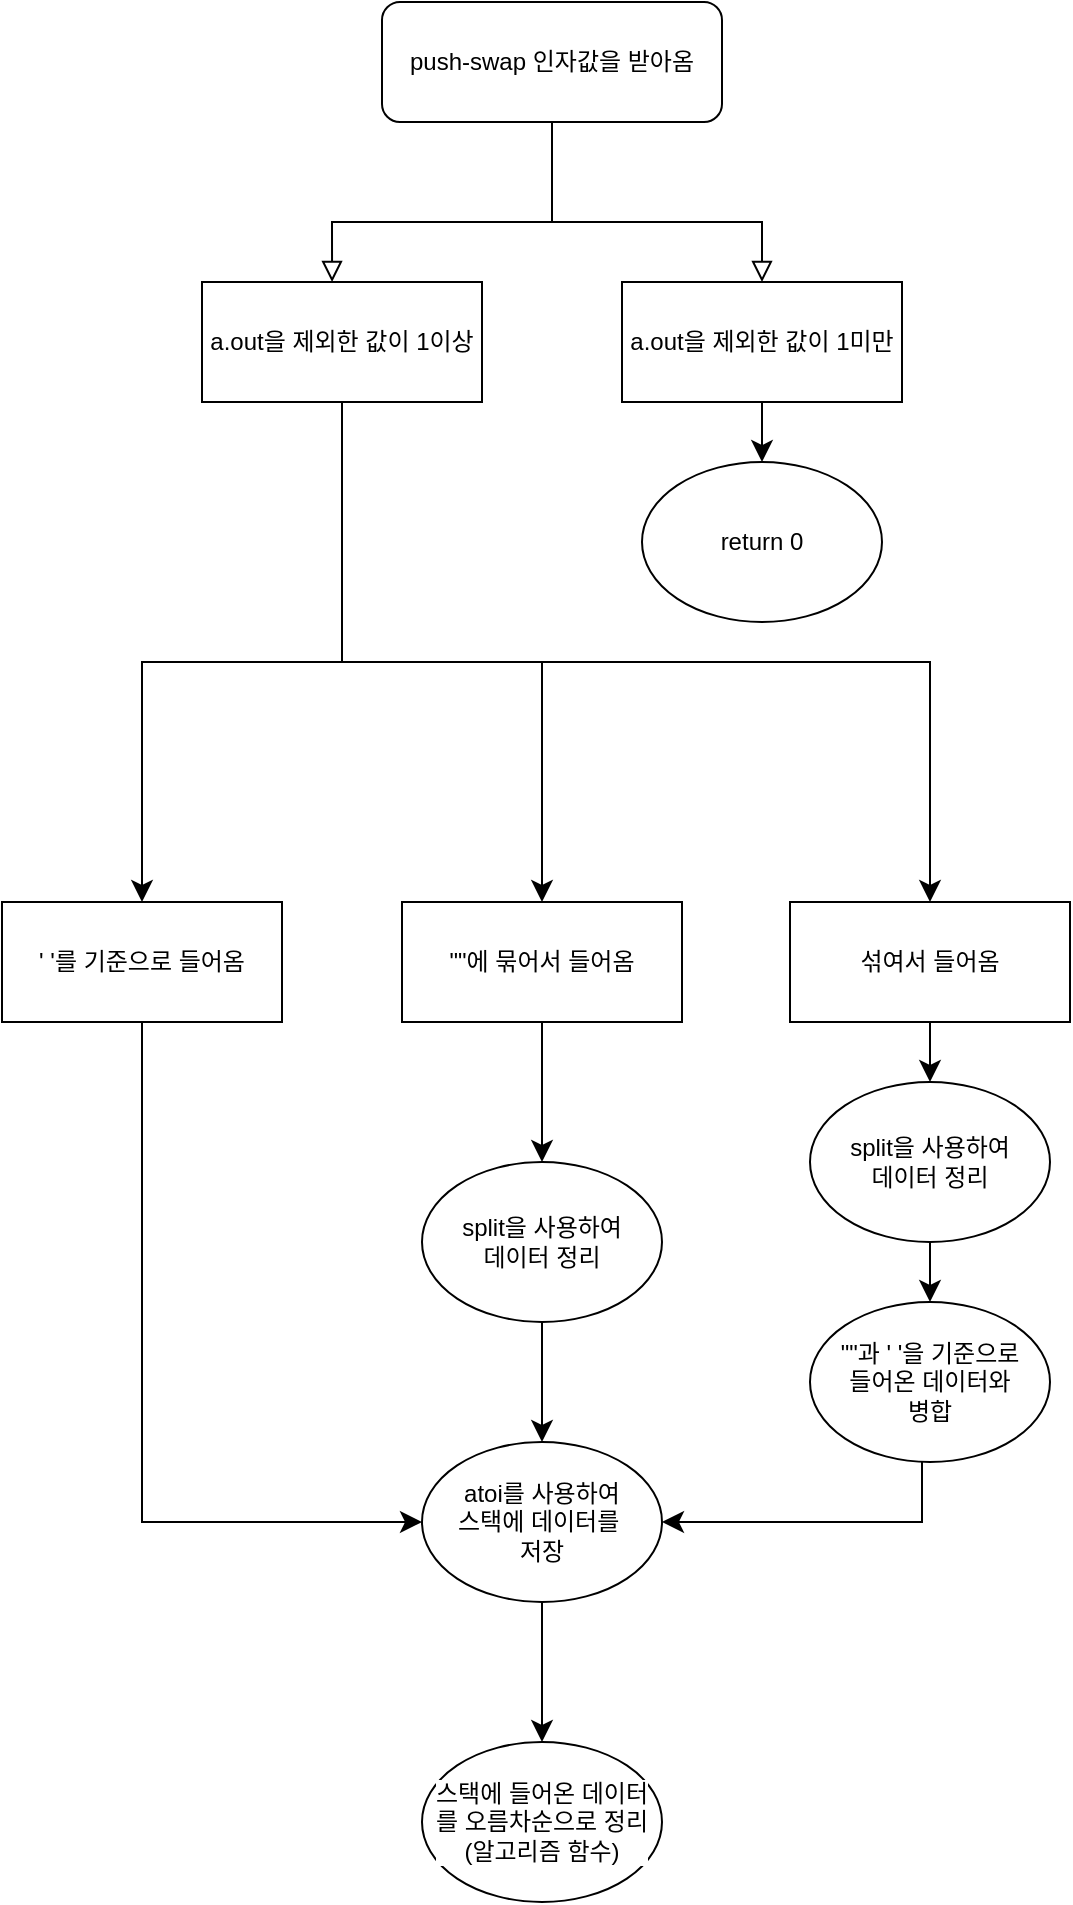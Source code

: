 <mxfile version="24.8.6">
  <diagram id="C5RBs43oDa-KdzZeNtuy" name="Page-1">
    <mxGraphModel dx="893" dy="1051" grid="1" gridSize="10" guides="1" tooltips="1" connect="1" arrows="1" fold="1" page="1" pageScale="1" pageWidth="827" pageHeight="1169" math="0" shadow="0">
      <root>
        <mxCell id="WIyWlLk6GJQsqaUBKTNV-0" />
        <mxCell id="WIyWlLk6GJQsqaUBKTNV-1" parent="WIyWlLk6GJQsqaUBKTNV-0" />
        <mxCell id="WIyWlLk6GJQsqaUBKTNV-2" value="" style="rounded=0;html=1;jettySize=auto;orthogonalLoop=1;fontSize=11;endArrow=block;endFill=0;endSize=8;strokeWidth=1;shadow=0;labelBackgroundColor=none;edgeStyle=orthogonalEdgeStyle;" parent="WIyWlLk6GJQsqaUBKTNV-1" source="WIyWlLk6GJQsqaUBKTNV-3" edge="1">
          <mxGeometry relative="1" as="geometry">
            <mxPoint x="185.034" y="170.025" as="targetPoint" />
            <Array as="points">
              <mxPoint x="295" y="140" />
              <mxPoint x="185" y="140" />
            </Array>
          </mxGeometry>
        </mxCell>
        <mxCell id="WIyWlLk6GJQsqaUBKTNV-3" value="push-swap 인자값을 받아옴" style="rounded=1;whiteSpace=wrap;html=1;fontSize=12;glass=0;strokeWidth=1;shadow=0;" parent="WIyWlLk6GJQsqaUBKTNV-1" vertex="1">
          <mxGeometry x="210" y="30" width="170" height="60" as="geometry" />
        </mxCell>
        <mxCell id="r8PlX2YIx-0PcARhe1l5-19" style="edgeStyle=orthogonalEdgeStyle;rounded=0;orthogonalLoop=1;jettySize=auto;html=1;entryX=0.5;entryY=0;entryDx=0;entryDy=0;fontSize=12;startSize=8;endSize=8;" edge="1" parent="WIyWlLk6GJQsqaUBKTNV-1" source="r8PlX2YIx-0PcARhe1l5-0" target="r8PlX2YIx-0PcARhe1l5-8">
          <mxGeometry relative="1" as="geometry">
            <Array as="points">
              <mxPoint x="190" y="360" />
              <mxPoint x="90" y="360" />
            </Array>
          </mxGeometry>
        </mxCell>
        <mxCell id="r8PlX2YIx-0PcARhe1l5-21" style="edgeStyle=orthogonalEdgeStyle;shape=connector;rounded=0;orthogonalLoop=1;jettySize=auto;html=1;entryX=0.5;entryY=0;entryDx=0;entryDy=0;strokeColor=default;align=center;verticalAlign=middle;fontFamily=Helvetica;fontSize=12;fontColor=default;labelBackgroundColor=default;startSize=8;endArrow=classic;endSize=8;" edge="1" parent="WIyWlLk6GJQsqaUBKTNV-1" source="r8PlX2YIx-0PcARhe1l5-0" target="r8PlX2YIx-0PcARhe1l5-7">
          <mxGeometry relative="1" as="geometry">
            <Array as="points">
              <mxPoint x="190" y="360" />
              <mxPoint x="290" y="360" />
            </Array>
          </mxGeometry>
        </mxCell>
        <mxCell id="r8PlX2YIx-0PcARhe1l5-22" style="edgeStyle=orthogonalEdgeStyle;shape=connector;rounded=0;orthogonalLoop=1;jettySize=auto;html=1;entryX=0.5;entryY=0;entryDx=0;entryDy=0;strokeColor=default;align=center;verticalAlign=middle;fontFamily=Helvetica;fontSize=12;fontColor=default;labelBackgroundColor=default;startSize=8;endArrow=classic;endSize=8;" edge="1" parent="WIyWlLk6GJQsqaUBKTNV-1" source="r8PlX2YIx-0PcARhe1l5-0" target="r8PlX2YIx-0PcARhe1l5-9">
          <mxGeometry relative="1" as="geometry">
            <Array as="points">
              <mxPoint x="190" y="360" />
              <mxPoint x="484" y="360" />
            </Array>
          </mxGeometry>
        </mxCell>
        <mxCell id="r8PlX2YIx-0PcARhe1l5-0" value="a.out을 제외한 값이 1이상" style="rounded=0;whiteSpace=wrap;html=1;" vertex="1" parent="WIyWlLk6GJQsqaUBKTNV-1">
          <mxGeometry x="120" y="170" width="140" height="60" as="geometry" />
        </mxCell>
        <mxCell id="r8PlX2YIx-0PcARhe1l5-6" style="edgeStyle=none;curved=1;rounded=0;orthogonalLoop=1;jettySize=auto;html=1;entryX=0.5;entryY=0;entryDx=0;entryDy=0;fontSize=12;startSize=8;endSize=8;" edge="1" parent="WIyWlLk6GJQsqaUBKTNV-1" source="r8PlX2YIx-0PcARhe1l5-1" target="r8PlX2YIx-0PcARhe1l5-5">
          <mxGeometry relative="1" as="geometry" />
        </mxCell>
        <mxCell id="r8PlX2YIx-0PcARhe1l5-1" value="a.out을 제외한 값이 1미만" style="rounded=0;whiteSpace=wrap;html=1;" vertex="1" parent="WIyWlLk6GJQsqaUBKTNV-1">
          <mxGeometry x="330" y="170" width="140" height="60" as="geometry" />
        </mxCell>
        <mxCell id="r8PlX2YIx-0PcARhe1l5-4" value="" style="rounded=0;html=1;jettySize=auto;orthogonalLoop=1;fontSize=11;endArrow=block;endFill=0;endSize=8;strokeWidth=1;shadow=0;labelBackgroundColor=none;edgeStyle=orthogonalEdgeStyle;entryX=0.5;entryY=0;entryDx=0;entryDy=0;exitX=0.5;exitY=1;exitDx=0;exitDy=0;" edge="1" parent="WIyWlLk6GJQsqaUBKTNV-1" source="WIyWlLk6GJQsqaUBKTNV-3" target="r8PlX2YIx-0PcARhe1l5-1">
          <mxGeometry relative="1" as="geometry">
            <mxPoint x="339.97" y="89.97" as="sourcePoint" />
            <mxPoint x="230.004" y="169.995" as="targetPoint" />
            <Array as="points">
              <mxPoint x="295" y="140" />
              <mxPoint x="400" y="140" />
            </Array>
          </mxGeometry>
        </mxCell>
        <mxCell id="r8PlX2YIx-0PcARhe1l5-5" value="return 0" style="ellipse;whiteSpace=wrap;html=1;" vertex="1" parent="WIyWlLk6GJQsqaUBKTNV-1">
          <mxGeometry x="340" y="260" width="120" height="80" as="geometry" />
        </mxCell>
        <mxCell id="r8PlX2YIx-0PcARhe1l5-25" style="edgeStyle=orthogonalEdgeStyle;shape=connector;rounded=0;orthogonalLoop=1;jettySize=auto;html=1;strokeColor=default;align=center;verticalAlign=middle;fontFamily=Helvetica;fontSize=12;fontColor=default;labelBackgroundColor=default;startSize=8;endArrow=classic;endSize=8;entryX=0.5;entryY=0;entryDx=0;entryDy=0;" edge="1" parent="WIyWlLk6GJQsqaUBKTNV-1" source="r8PlX2YIx-0PcARhe1l5-7" target="r8PlX2YIx-0PcARhe1l5-26">
          <mxGeometry relative="1" as="geometry">
            <mxPoint x="290" y="600" as="targetPoint" />
          </mxGeometry>
        </mxCell>
        <mxCell id="r8PlX2YIx-0PcARhe1l5-7" value="&quot;&quot;에 묶어서 들어옴" style="rounded=0;whiteSpace=wrap;html=1;" vertex="1" parent="WIyWlLk6GJQsqaUBKTNV-1">
          <mxGeometry x="220" y="480" width="140" height="60" as="geometry" />
        </mxCell>
        <mxCell id="r8PlX2YIx-0PcARhe1l5-27" style="edgeStyle=orthogonalEdgeStyle;shape=connector;rounded=0;orthogonalLoop=1;jettySize=auto;html=1;entryX=0;entryY=0.5;entryDx=0;entryDy=0;strokeColor=default;align=center;verticalAlign=middle;fontFamily=Helvetica;fontSize=12;fontColor=default;labelBackgroundColor=default;startSize=8;endArrow=classic;endSize=8;" edge="1" parent="WIyWlLk6GJQsqaUBKTNV-1" source="r8PlX2YIx-0PcARhe1l5-8" target="r8PlX2YIx-0PcARhe1l5-23">
          <mxGeometry relative="1" as="geometry">
            <Array as="points">
              <mxPoint x="90" y="790" />
            </Array>
          </mxGeometry>
        </mxCell>
        <mxCell id="r8PlX2YIx-0PcARhe1l5-8" value="&#39; &#39;를 기준으로 들어옴" style="rounded=0;whiteSpace=wrap;html=1;" vertex="1" parent="WIyWlLk6GJQsqaUBKTNV-1">
          <mxGeometry x="20" y="480" width="140" height="60" as="geometry" />
        </mxCell>
        <mxCell id="r8PlX2YIx-0PcARhe1l5-29" style="edgeStyle=orthogonalEdgeStyle;shape=connector;rounded=0;orthogonalLoop=1;jettySize=auto;html=1;entryX=0.5;entryY=0;entryDx=0;entryDy=0;strokeColor=default;align=center;verticalAlign=middle;fontFamily=Helvetica;fontSize=12;fontColor=default;labelBackgroundColor=default;startSize=8;endArrow=classic;endSize=8;" edge="1" parent="WIyWlLk6GJQsqaUBKTNV-1" source="r8PlX2YIx-0PcARhe1l5-9" target="r8PlX2YIx-0PcARhe1l5-28">
          <mxGeometry relative="1" as="geometry" />
        </mxCell>
        <mxCell id="r8PlX2YIx-0PcARhe1l5-9" value="섞여서 들어옴" style="rounded=0;whiteSpace=wrap;html=1;" vertex="1" parent="WIyWlLk6GJQsqaUBKTNV-1">
          <mxGeometry x="414" y="480" width="140" height="60" as="geometry" />
        </mxCell>
        <mxCell id="r8PlX2YIx-0PcARhe1l5-35" style="edgeStyle=orthogonalEdgeStyle;shape=connector;rounded=0;orthogonalLoop=1;jettySize=auto;html=1;entryX=0.5;entryY=0;entryDx=0;entryDy=0;strokeColor=default;align=center;verticalAlign=middle;fontFamily=Helvetica;fontSize=12;fontColor=default;labelBackgroundColor=default;startSize=8;endArrow=classic;endSize=8;" edge="1" parent="WIyWlLk6GJQsqaUBKTNV-1" source="r8PlX2YIx-0PcARhe1l5-23" target="r8PlX2YIx-0PcARhe1l5-34">
          <mxGeometry relative="1" as="geometry" />
        </mxCell>
        <mxCell id="r8PlX2YIx-0PcARhe1l5-23" value="atoi를 사용하여&lt;div&gt;스택에 데이터를&amp;nbsp;&lt;/div&gt;&lt;div&gt;저장&lt;/div&gt;" style="ellipse;whiteSpace=wrap;html=1;fontFamily=Helvetica;fontSize=12;fontColor=default;labelBackgroundColor=default;" vertex="1" parent="WIyWlLk6GJQsqaUBKTNV-1">
          <mxGeometry x="230" y="750" width="120" height="80" as="geometry" />
        </mxCell>
        <mxCell id="r8PlX2YIx-0PcARhe1l5-32" style="edgeStyle=orthogonalEdgeStyle;shape=connector;rounded=0;orthogonalLoop=1;jettySize=auto;html=1;entryX=0.5;entryY=0;entryDx=0;entryDy=0;strokeColor=default;align=center;verticalAlign=middle;fontFamily=Helvetica;fontSize=12;fontColor=default;labelBackgroundColor=default;startSize=8;endArrow=classic;endSize=8;" edge="1" parent="WIyWlLk6GJQsqaUBKTNV-1" source="r8PlX2YIx-0PcARhe1l5-26" target="r8PlX2YIx-0PcARhe1l5-23">
          <mxGeometry relative="1" as="geometry" />
        </mxCell>
        <mxCell id="r8PlX2YIx-0PcARhe1l5-26" value="split을 사용하여&lt;div&gt;데이터 정리&lt;/div&gt;" style="ellipse;whiteSpace=wrap;html=1;fontFamily=Helvetica;fontSize=12;fontColor=default;labelBackgroundColor=default;" vertex="1" parent="WIyWlLk6GJQsqaUBKTNV-1">
          <mxGeometry x="230" y="610" width="120" height="80" as="geometry" />
        </mxCell>
        <mxCell id="r8PlX2YIx-0PcARhe1l5-31" style="edgeStyle=orthogonalEdgeStyle;shape=connector;rounded=0;orthogonalLoop=1;jettySize=auto;html=1;entryX=0.5;entryY=0;entryDx=0;entryDy=0;strokeColor=default;align=center;verticalAlign=middle;fontFamily=Helvetica;fontSize=12;fontColor=default;labelBackgroundColor=default;startSize=8;endArrow=classic;endSize=8;" edge="1" parent="WIyWlLk6GJQsqaUBKTNV-1" source="r8PlX2YIx-0PcARhe1l5-28" target="r8PlX2YIx-0PcARhe1l5-30">
          <mxGeometry relative="1" as="geometry" />
        </mxCell>
        <mxCell id="r8PlX2YIx-0PcARhe1l5-28" value="split을 사용하여&lt;div&gt;데이터 정리&lt;/div&gt;" style="ellipse;whiteSpace=wrap;html=1;fontFamily=Helvetica;fontSize=12;fontColor=default;labelBackgroundColor=default;" vertex="1" parent="WIyWlLk6GJQsqaUBKTNV-1">
          <mxGeometry x="424" y="570" width="120" height="80" as="geometry" />
        </mxCell>
        <mxCell id="r8PlX2YIx-0PcARhe1l5-33" style="edgeStyle=orthogonalEdgeStyle;shape=connector;rounded=0;orthogonalLoop=1;jettySize=auto;html=1;strokeColor=default;align=center;verticalAlign=middle;fontFamily=Helvetica;fontSize=12;fontColor=default;labelBackgroundColor=default;startSize=8;endArrow=classic;endSize=8;entryX=1;entryY=0.5;entryDx=0;entryDy=0;" edge="1" parent="WIyWlLk6GJQsqaUBKTNV-1" source="r8PlX2YIx-0PcARhe1l5-30" target="r8PlX2YIx-0PcARhe1l5-23">
          <mxGeometry relative="1" as="geometry">
            <mxPoint x="450" y="840" as="targetPoint" />
            <Array as="points">
              <mxPoint x="480" y="790" />
            </Array>
          </mxGeometry>
        </mxCell>
        <mxCell id="r8PlX2YIx-0PcARhe1l5-30" value="&quot;&quot;과 &#39; &#39;을 기준으로&lt;div&gt;들어온 데이터와&lt;/div&gt;&lt;div&gt;병합&lt;/div&gt;" style="ellipse;whiteSpace=wrap;html=1;fontFamily=Helvetica;fontSize=12;fontColor=default;labelBackgroundColor=default;" vertex="1" parent="WIyWlLk6GJQsqaUBKTNV-1">
          <mxGeometry x="424" y="680" width="120" height="80" as="geometry" />
        </mxCell>
        <mxCell id="r8PlX2YIx-0PcARhe1l5-34" value="스택에 들어온 데이터&lt;div&gt;를 오름차순으로 정리&lt;/div&gt;&lt;div&gt;(알고리즘 함수)&lt;/div&gt;" style="ellipse;whiteSpace=wrap;html=1;fontFamily=Helvetica;fontSize=12;fontColor=default;labelBackgroundColor=default;" vertex="1" parent="WIyWlLk6GJQsqaUBKTNV-1">
          <mxGeometry x="230" y="900" width="120" height="80" as="geometry" />
        </mxCell>
      </root>
    </mxGraphModel>
  </diagram>
</mxfile>
